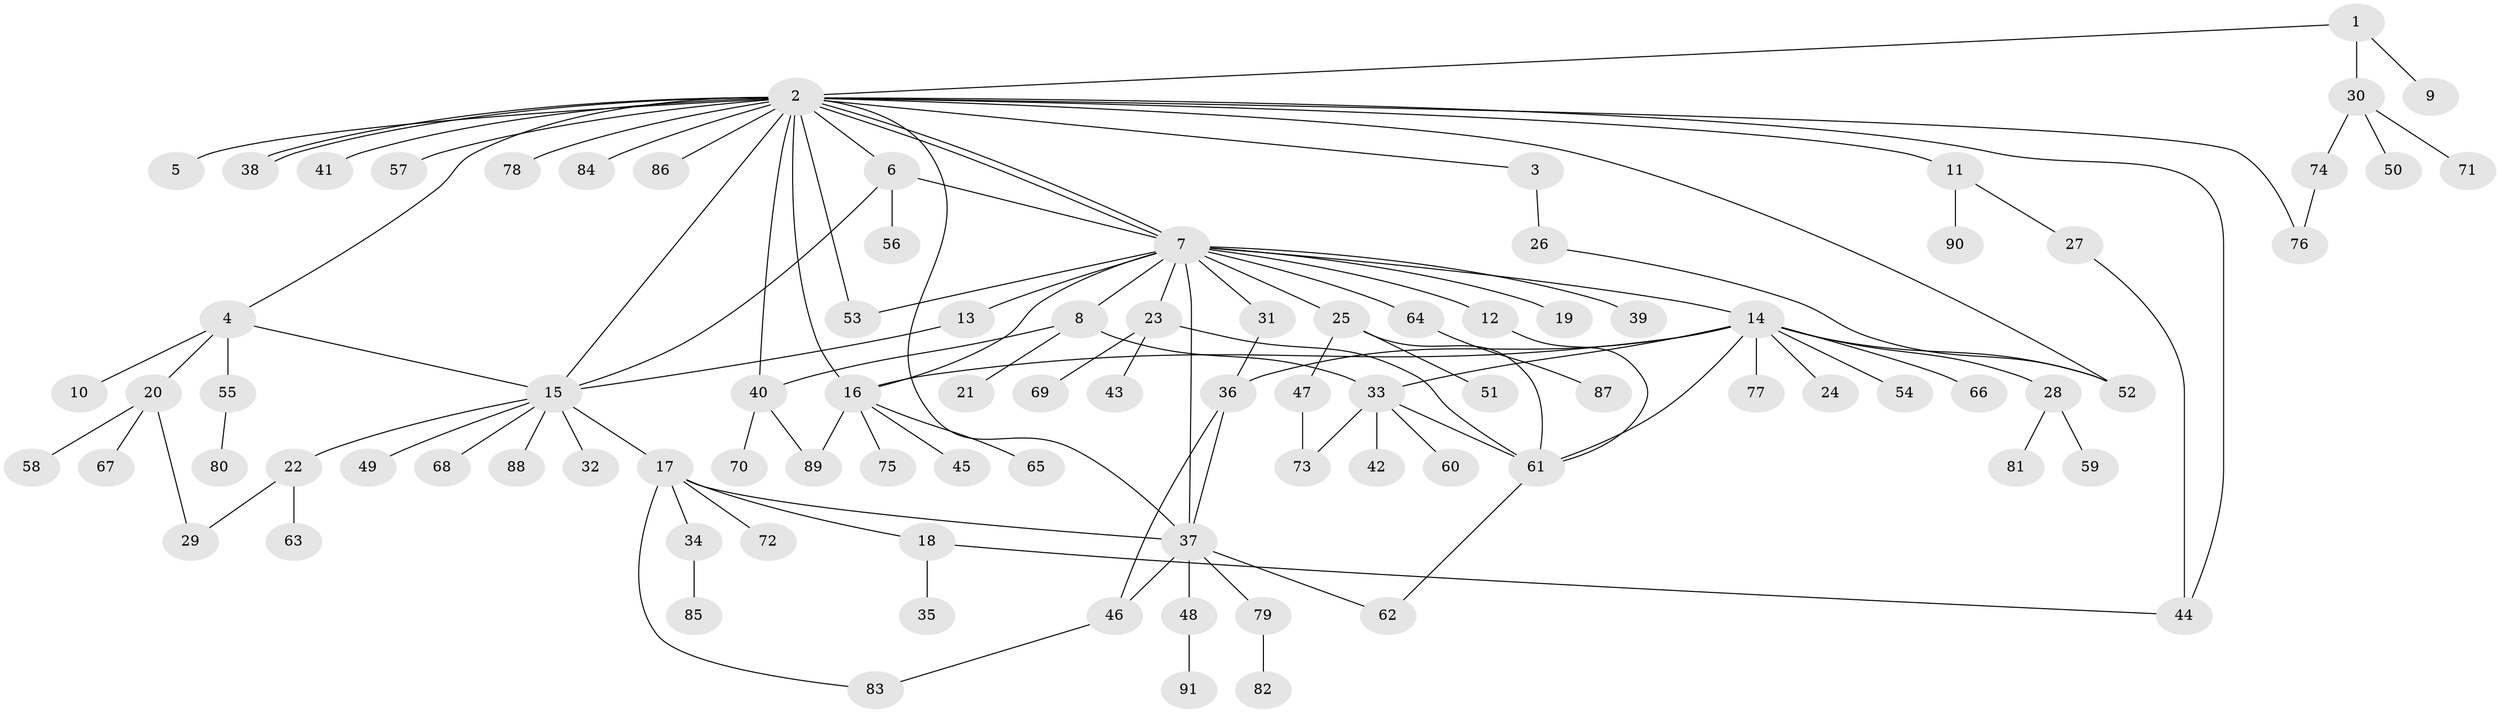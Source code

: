 // coarse degree distribution, {3: 0.04285714285714286, 25: 0.014285714285714285, 2: 0.22857142857142856, 4: 0.11428571428571428, 1: 0.5, 15: 0.014285714285714285, 9: 0.04285714285714286, 6: 0.02857142857142857, 7: 0.014285714285714285}
// Generated by graph-tools (version 1.1) at 2025/41/03/06/25 10:41:45]
// undirected, 91 vertices, 120 edges
graph export_dot {
graph [start="1"]
  node [color=gray90,style=filled];
  1;
  2;
  3;
  4;
  5;
  6;
  7;
  8;
  9;
  10;
  11;
  12;
  13;
  14;
  15;
  16;
  17;
  18;
  19;
  20;
  21;
  22;
  23;
  24;
  25;
  26;
  27;
  28;
  29;
  30;
  31;
  32;
  33;
  34;
  35;
  36;
  37;
  38;
  39;
  40;
  41;
  42;
  43;
  44;
  45;
  46;
  47;
  48;
  49;
  50;
  51;
  52;
  53;
  54;
  55;
  56;
  57;
  58;
  59;
  60;
  61;
  62;
  63;
  64;
  65;
  66;
  67;
  68;
  69;
  70;
  71;
  72;
  73;
  74;
  75;
  76;
  77;
  78;
  79;
  80;
  81;
  82;
  83;
  84;
  85;
  86;
  87;
  88;
  89;
  90;
  91;
  1 -- 2;
  1 -- 9;
  1 -- 30;
  2 -- 3;
  2 -- 4;
  2 -- 5;
  2 -- 6;
  2 -- 7;
  2 -- 7;
  2 -- 11;
  2 -- 15;
  2 -- 16;
  2 -- 37;
  2 -- 38;
  2 -- 38;
  2 -- 40;
  2 -- 41;
  2 -- 44;
  2 -- 52;
  2 -- 53;
  2 -- 57;
  2 -- 76;
  2 -- 78;
  2 -- 84;
  2 -- 86;
  3 -- 26;
  4 -- 10;
  4 -- 15;
  4 -- 20;
  4 -- 55;
  6 -- 7;
  6 -- 15;
  6 -- 56;
  7 -- 8;
  7 -- 12;
  7 -- 13;
  7 -- 14;
  7 -- 16;
  7 -- 19;
  7 -- 23;
  7 -- 25;
  7 -- 31;
  7 -- 37;
  7 -- 39;
  7 -- 53;
  7 -- 64;
  8 -- 21;
  8 -- 33;
  8 -- 40;
  11 -- 27;
  11 -- 90;
  12 -- 61;
  13 -- 15;
  14 -- 16;
  14 -- 24;
  14 -- 28;
  14 -- 33;
  14 -- 36;
  14 -- 52;
  14 -- 54;
  14 -- 61;
  14 -- 66;
  14 -- 77;
  15 -- 17;
  15 -- 22;
  15 -- 32;
  15 -- 49;
  15 -- 68;
  15 -- 88;
  16 -- 45;
  16 -- 65;
  16 -- 75;
  16 -- 89;
  17 -- 18;
  17 -- 34;
  17 -- 37;
  17 -- 72;
  17 -- 83;
  18 -- 35;
  18 -- 44;
  20 -- 29;
  20 -- 58;
  20 -- 67;
  22 -- 29;
  22 -- 63;
  23 -- 43;
  23 -- 61;
  23 -- 69;
  25 -- 47;
  25 -- 51;
  25 -- 61;
  26 -- 52;
  27 -- 44;
  28 -- 59;
  28 -- 81;
  30 -- 50;
  30 -- 71;
  30 -- 74;
  31 -- 36;
  33 -- 42;
  33 -- 60;
  33 -- 61;
  33 -- 73;
  34 -- 85;
  36 -- 37;
  36 -- 46;
  37 -- 46;
  37 -- 48;
  37 -- 62;
  37 -- 79;
  40 -- 70;
  40 -- 89;
  46 -- 83;
  47 -- 73;
  48 -- 91;
  55 -- 80;
  61 -- 62;
  64 -- 87;
  74 -- 76;
  79 -- 82;
}
